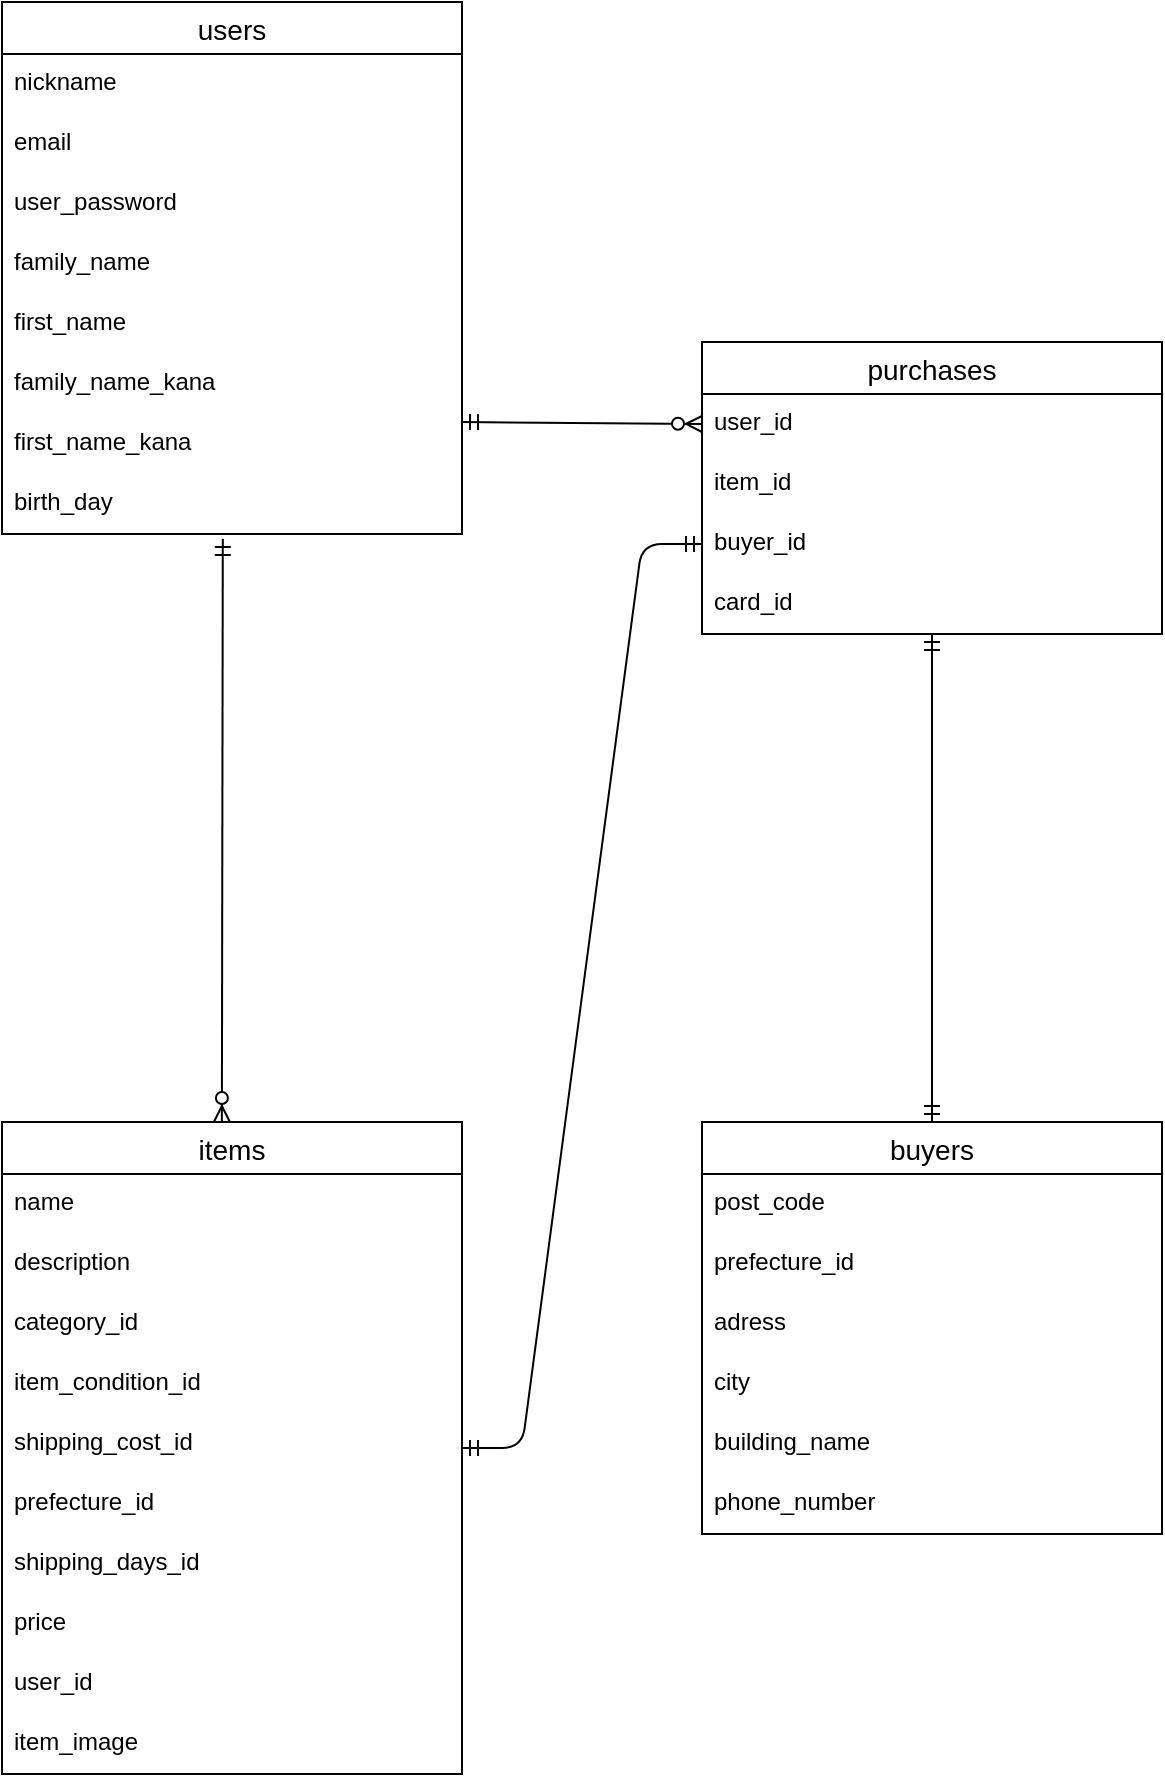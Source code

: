 <mxfile>
    <diagram id="b2SMQS_5gbu7xmif3Qgn" name="ページ1">
        <mxGraphModel dx="398" dy="600" grid="1" gridSize="10" guides="1" tooltips="1" connect="1" arrows="1" fold="1" page="1" pageScale="1" pageWidth="827" pageHeight="1169" math="0" shadow="0">
            <root>
                <mxCell id="0"/>
                <mxCell id="1" parent="0"/>
                <mxCell id="seeBD-jilsLh87T198hh-46" value="users" style="swimlane;fontStyle=0;childLayout=stackLayout;horizontal=1;startSize=26;horizontalStack=0;resizeParent=1;resizeParentMax=0;resizeLast=0;collapsible=1;marginBottom=0;align=center;fontSize=14;" parent="1" vertex="1">
                    <mxGeometry x="10" y="80" width="230" height="266" as="geometry"/>
                </mxCell>
                <mxCell id="seeBD-jilsLh87T198hh-47" value="nickname&#10;" style="text;strokeColor=none;fillColor=none;spacingLeft=4;spacingRight=4;overflow=hidden;rotatable=0;points=[[0,0.5],[1,0.5]];portConstraint=eastwest;fontSize=12;" parent="seeBD-jilsLh87T198hh-46" vertex="1">
                    <mxGeometry y="26" width="230" height="30" as="geometry"/>
                </mxCell>
                <mxCell id="seeBD-jilsLh87T198hh-48" value="email" style="text;strokeColor=none;fillColor=none;spacingLeft=4;spacingRight=4;overflow=hidden;rotatable=0;points=[[0,0.5],[1,0.5]];portConstraint=eastwest;fontSize=12;" parent="seeBD-jilsLh87T198hh-46" vertex="1">
                    <mxGeometry y="56" width="230" height="30" as="geometry"/>
                </mxCell>
                <mxCell id="seeBD-jilsLh87T198hh-51" value="user_password" style="text;strokeColor=none;fillColor=none;spacingLeft=4;spacingRight=4;overflow=hidden;rotatable=0;points=[[0,0.5],[1,0.5]];portConstraint=eastwest;fontSize=12;" parent="seeBD-jilsLh87T198hh-46" vertex="1">
                    <mxGeometry y="86" width="230" height="30" as="geometry"/>
                </mxCell>
                <mxCell id="seeBD-jilsLh87T198hh-52" value="family_name" style="text;strokeColor=none;fillColor=none;spacingLeft=4;spacingRight=4;overflow=hidden;rotatable=0;points=[[0,0.5],[1,0.5]];portConstraint=eastwest;fontSize=12;" parent="seeBD-jilsLh87T198hh-46" vertex="1">
                    <mxGeometry y="116" width="230" height="30" as="geometry"/>
                </mxCell>
                <mxCell id="seeBD-jilsLh87T198hh-49" value="first_name" style="text;strokeColor=none;fillColor=none;spacingLeft=4;spacingRight=4;overflow=hidden;rotatable=0;points=[[0,0.5],[1,0.5]];portConstraint=eastwest;fontSize=12;" parent="seeBD-jilsLh87T198hh-46" vertex="1">
                    <mxGeometry y="146" width="230" height="30" as="geometry"/>
                </mxCell>
                <mxCell id="seeBD-jilsLh87T198hh-60" value="family_name_kana" style="text;strokeColor=none;fillColor=none;spacingLeft=4;spacingRight=4;overflow=hidden;rotatable=0;points=[[0,0.5],[1,0.5]];portConstraint=eastwest;fontSize=12;" parent="seeBD-jilsLh87T198hh-46" vertex="1">
                    <mxGeometry y="176" width="230" height="30" as="geometry"/>
                </mxCell>
                <mxCell id="seeBD-jilsLh87T198hh-59" value="first_name_kana" style="text;strokeColor=none;fillColor=none;spacingLeft=4;spacingRight=4;overflow=hidden;rotatable=0;points=[[0,0.5],[1,0.5]];portConstraint=eastwest;fontSize=12;" parent="seeBD-jilsLh87T198hh-46" vertex="1">
                    <mxGeometry y="206" width="230" height="30" as="geometry"/>
                </mxCell>
                <mxCell id="seeBD-jilsLh87T198hh-53" value="birth_day" style="text;strokeColor=none;fillColor=none;spacingLeft=4;spacingRight=4;overflow=hidden;rotatable=0;points=[[0,0.5],[1,0.5]];portConstraint=eastwest;fontSize=12;" parent="seeBD-jilsLh87T198hh-46" vertex="1">
                    <mxGeometry y="236" width="230" height="30" as="geometry"/>
                </mxCell>
                <mxCell id="seeBD-jilsLh87T198hh-61" value="items" style="swimlane;fontStyle=0;childLayout=stackLayout;horizontal=1;startSize=26;horizontalStack=0;resizeParent=1;resizeParentMax=0;resizeLast=0;collapsible=1;marginBottom=0;align=center;fontSize=14;" parent="1" vertex="1">
                    <mxGeometry x="10" y="640" width="230" height="326" as="geometry"/>
                </mxCell>
                <mxCell id="seeBD-jilsLh87T198hh-62" value="name" style="text;strokeColor=none;fillColor=none;spacingLeft=4;spacingRight=4;overflow=hidden;rotatable=0;points=[[0,0.5],[1,0.5]];portConstraint=eastwest;fontSize=12;" parent="seeBD-jilsLh87T198hh-61" vertex="1">
                    <mxGeometry y="26" width="230" height="30" as="geometry"/>
                </mxCell>
                <mxCell id="seeBD-jilsLh87T198hh-63" value="description" style="text;strokeColor=none;fillColor=none;spacingLeft=4;spacingRight=4;overflow=hidden;rotatable=0;points=[[0,0.5],[1,0.5]];portConstraint=eastwest;fontSize=12;" parent="seeBD-jilsLh87T198hh-61" vertex="1">
                    <mxGeometry y="56" width="230" height="30" as="geometry"/>
                </mxCell>
                <mxCell id="seeBD-jilsLh87T198hh-64" value="category_id" style="text;strokeColor=none;fillColor=none;spacingLeft=4;spacingRight=4;overflow=hidden;rotatable=0;points=[[0,0.5],[1,0.5]];portConstraint=eastwest;fontSize=12;" parent="seeBD-jilsLh87T198hh-61" vertex="1">
                    <mxGeometry y="86" width="230" height="30" as="geometry"/>
                </mxCell>
                <mxCell id="seeBD-jilsLh87T198hh-65" value="item_condition_id" style="text;strokeColor=none;fillColor=none;spacingLeft=4;spacingRight=4;overflow=hidden;rotatable=0;points=[[0,0.5],[1,0.5]];portConstraint=eastwest;fontSize=12;" parent="seeBD-jilsLh87T198hh-61" vertex="1">
                    <mxGeometry y="116" width="230" height="30" as="geometry"/>
                </mxCell>
                <mxCell id="seeBD-jilsLh87T198hh-66" value="shipping_cost_id" style="text;strokeColor=none;fillColor=none;spacingLeft=4;spacingRight=4;overflow=hidden;rotatable=0;points=[[0,0.5],[1,0.5]];portConstraint=eastwest;fontSize=12;" parent="seeBD-jilsLh87T198hh-61" vertex="1">
                    <mxGeometry y="146" width="230" height="30" as="geometry"/>
                </mxCell>
                <mxCell id="seeBD-jilsLh87T198hh-67" value="prefecture_id" style="text;strokeColor=none;fillColor=none;spacingLeft=4;spacingRight=4;overflow=hidden;rotatable=0;points=[[0,0.5],[1,0.5]];portConstraint=eastwest;fontSize=12;" parent="seeBD-jilsLh87T198hh-61" vertex="1">
                    <mxGeometry y="176" width="230" height="30" as="geometry"/>
                </mxCell>
                <mxCell id="seeBD-jilsLh87T198hh-68" value="shipping_days_id" style="text;strokeColor=none;fillColor=none;spacingLeft=4;spacingRight=4;overflow=hidden;rotatable=0;points=[[0,0.5],[1,0.5]];portConstraint=eastwest;fontSize=12;" parent="seeBD-jilsLh87T198hh-61" vertex="1">
                    <mxGeometry y="206" width="230" height="30" as="geometry"/>
                </mxCell>
                <mxCell id="seeBD-jilsLh87T198hh-69" value="price" style="text;strokeColor=none;fillColor=none;spacingLeft=4;spacingRight=4;overflow=hidden;rotatable=0;points=[[0,0.5],[1,0.5]];portConstraint=eastwest;fontSize=12;" parent="seeBD-jilsLh87T198hh-61" vertex="1">
                    <mxGeometry y="236" width="230" height="30" as="geometry"/>
                </mxCell>
                <mxCell id="2" value="user_id" style="text;strokeColor=none;fillColor=none;spacingLeft=4;spacingRight=4;overflow=hidden;rotatable=0;points=[[0,0.5],[1,0.5]];portConstraint=eastwest;fontSize=12;" parent="seeBD-jilsLh87T198hh-61" vertex="1">
                    <mxGeometry y="266" width="230" height="30" as="geometry"/>
                </mxCell>
                <mxCell id="4" value="item_image" style="text;strokeColor=none;fillColor=none;spacingLeft=4;spacingRight=4;overflow=hidden;rotatable=0;points=[[0,0.5],[1,0.5]];portConstraint=eastwest;fontSize=12;" vertex="1" parent="seeBD-jilsLh87T198hh-61">
                    <mxGeometry y="296" width="230" height="30" as="geometry"/>
                </mxCell>
                <mxCell id="seeBD-jilsLh87T198hh-74" value="buyers" style="swimlane;fontStyle=0;childLayout=stackLayout;horizontal=1;startSize=26;horizontalStack=0;resizeParent=1;resizeParentMax=0;resizeLast=0;collapsible=1;marginBottom=0;align=center;fontSize=14;" parent="1" vertex="1">
                    <mxGeometry x="360" y="640" width="230" height="206" as="geometry"/>
                </mxCell>
                <mxCell id="seeBD-jilsLh87T198hh-82" value="post_code" style="text;strokeColor=none;fillColor=none;spacingLeft=4;spacingRight=4;overflow=hidden;rotatable=0;points=[[0,0.5],[1,0.5]];portConstraint=eastwest;fontSize=12;" parent="seeBD-jilsLh87T198hh-74" vertex="1">
                    <mxGeometry y="26" width="230" height="30" as="geometry"/>
                </mxCell>
                <mxCell id="seeBD-jilsLh87T198hh-75" value="prefecture_id" style="text;strokeColor=none;fillColor=none;spacingLeft=4;spacingRight=4;overflow=hidden;rotatable=0;points=[[0,0.5],[1,0.5]];portConstraint=eastwest;fontSize=12;" parent="seeBD-jilsLh87T198hh-74" vertex="1">
                    <mxGeometry y="56" width="230" height="30" as="geometry"/>
                </mxCell>
                <mxCell id="seeBD-jilsLh87T198hh-76" value="adress" style="text;strokeColor=none;fillColor=none;spacingLeft=4;spacingRight=4;overflow=hidden;rotatable=0;points=[[0,0.5],[1,0.5]];portConstraint=eastwest;fontSize=12;" parent="seeBD-jilsLh87T198hh-74" vertex="1">
                    <mxGeometry y="86" width="230" height="30" as="geometry"/>
                </mxCell>
                <mxCell id="seeBD-jilsLh87T198hh-77" value="city" style="text;strokeColor=none;fillColor=none;spacingLeft=4;spacingRight=4;overflow=hidden;rotatable=0;points=[[0,0.5],[1,0.5]];portConstraint=eastwest;fontSize=12;" parent="seeBD-jilsLh87T198hh-74" vertex="1">
                    <mxGeometry y="116" width="230" height="30" as="geometry"/>
                </mxCell>
                <mxCell id="seeBD-jilsLh87T198hh-100" value="building_name" style="text;strokeColor=none;fillColor=none;spacingLeft=4;spacingRight=4;overflow=hidden;rotatable=0;points=[[0,0.5],[1,0.5]];portConstraint=eastwest;fontSize=12;" parent="seeBD-jilsLh87T198hh-74" vertex="1">
                    <mxGeometry y="146" width="230" height="30" as="geometry"/>
                </mxCell>
                <mxCell id="seeBD-jilsLh87T198hh-99" value="phone_number" style="text;strokeColor=none;fillColor=none;spacingLeft=4;spacingRight=4;overflow=hidden;rotatable=0;points=[[0,0.5],[1,0.5]];portConstraint=eastwest;fontSize=12;" parent="seeBD-jilsLh87T198hh-74" vertex="1">
                    <mxGeometry y="176" width="230" height="30" as="geometry"/>
                </mxCell>
                <mxCell id="seeBD-jilsLh87T198hh-108" value="" style="fontSize=12;html=1;endArrow=ERzeroToMany;startArrow=ERmandOne;exitX=0.48;exitY=1.084;exitDx=0;exitDy=0;exitPerimeter=0;entryX=0.478;entryY=0;entryDx=0;entryDy=0;entryPerimeter=0;" parent="1" source="seeBD-jilsLh87T198hh-53" target="seeBD-jilsLh87T198hh-61" edge="1">
                    <mxGeometry width="100" height="100" relative="1" as="geometry">
                        <mxPoint x="40" y="420" as="sourcePoint"/>
                        <mxPoint x="120" y="560" as="targetPoint"/>
                    </mxGeometry>
                </mxCell>
                <mxCell id="5" value="purchases" style="swimlane;fontStyle=0;childLayout=stackLayout;horizontal=1;startSize=26;horizontalStack=0;resizeParent=1;resizeParentMax=0;resizeLast=0;collapsible=1;marginBottom=0;align=center;fontSize=14;" vertex="1" parent="1">
                    <mxGeometry x="360" y="250" width="230" height="146" as="geometry"/>
                </mxCell>
                <mxCell id="12" value="user_id" style="text;strokeColor=none;fillColor=none;spacingLeft=4;spacingRight=4;overflow=hidden;rotatable=0;points=[[0,0.5],[1,0.5]];portConstraint=eastwest;fontSize=12;" vertex="1" parent="5">
                    <mxGeometry y="26" width="230" height="30" as="geometry"/>
                </mxCell>
                <mxCell id="13" value="item_id" style="text;strokeColor=none;fillColor=none;spacingLeft=4;spacingRight=4;overflow=hidden;rotatable=0;points=[[0,0.5],[1,0.5]];portConstraint=eastwest;fontSize=12;" vertex="1" parent="5">
                    <mxGeometry y="56" width="230" height="30" as="geometry"/>
                </mxCell>
                <mxCell id="6" value="buyer_id" style="text;strokeColor=none;fillColor=none;spacingLeft=4;spacingRight=4;overflow=hidden;rotatable=0;points=[[0,0.5],[1,0.5]];portConstraint=eastwest;fontSize=12;" vertex="1" parent="5">
                    <mxGeometry y="86" width="230" height="30" as="geometry"/>
                </mxCell>
                <mxCell id="19" value="card_id" style="text;strokeColor=none;fillColor=none;spacingLeft=4;spacingRight=4;overflow=hidden;rotatable=0;points=[[0,0.5],[1,0.5]];portConstraint=eastwest;fontSize=12;" vertex="1" parent="5">
                    <mxGeometry y="116" width="230" height="30" as="geometry"/>
                </mxCell>
                <mxCell id="14" value="" style="fontSize=12;html=1;endArrow=ERzeroToMany;startArrow=ERmandOne;exitX=0.48;exitY=1.084;exitDx=0;exitDy=0;exitPerimeter=0;entryX=0;entryY=0.5;entryDx=0;entryDy=0;" edge="1" parent="1" target="12">
                    <mxGeometry width="100" height="100" relative="1" as="geometry">
                        <mxPoint x="240.0" y="290" as="sourcePoint"/>
                        <mxPoint x="299.54" y="290" as="targetPoint"/>
                    </mxGeometry>
                </mxCell>
                <mxCell id="15" value="" style="edgeStyle=entityRelationEdgeStyle;fontSize=12;html=1;endArrow=ERmandOne;startArrow=ERmandOne;entryX=0;entryY=0.5;entryDx=0;entryDy=0;" edge="1" parent="1" source="seeBD-jilsLh87T198hh-61" target="6">
                    <mxGeometry width="100" height="100" relative="1" as="geometry">
                        <mxPoint x="210" y="630" as="sourcePoint"/>
                        <mxPoint x="330" y="630" as="targetPoint"/>
                    </mxGeometry>
                </mxCell>
                <mxCell id="18" value="" style="fontSize=12;html=1;endArrow=ERmandOne;startArrow=ERmandOne;exitX=0.5;exitY=1;exitDx=0;exitDy=0;entryX=0.5;entryY=0;entryDx=0;entryDy=0;" edge="1" parent="1" source="5" target="seeBD-jilsLh87T198hh-74">
                    <mxGeometry width="100" height="100" relative="1" as="geometry">
                        <mxPoint x="400" y="583" as="sourcePoint"/>
                        <mxPoint x="590" y="620" as="targetPoint"/>
                    </mxGeometry>
                </mxCell>
            </root>
        </mxGraphModel>
    </diagram>
</mxfile>